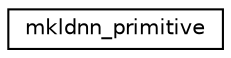 digraph "Graphical Class Hierarchy"
{
  edge [fontname="Helvetica",fontsize="10",labelfontname="Helvetica",labelfontsize="10"];
  node [fontname="Helvetica",fontsize="10",shape=record];
  rankdir="LR";
  Node1 [label="mkldnn_primitive",height=0.2,width=0.4,color="black", fillcolor="white", style="filled",URL="$structmkldnn__primitive.html"];
}

